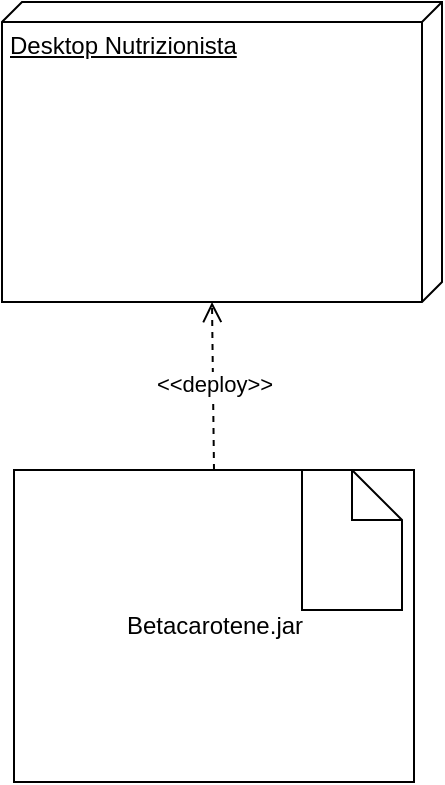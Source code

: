 <mxfile version="18.1.3" type="device"><diagram id="vXxRVAhvSfUjPIV4Q5_E" name="Page-1"><mxGraphModel dx="1044" dy="574" grid="1" gridSize="10" guides="1" tooltips="1" connect="1" arrows="1" fold="1" page="1" pageScale="1" pageWidth="1169" pageHeight="827" math="0" shadow="0"><root><mxCell id="0"/><mxCell id="1" parent="0"/><mxCell id="72htPqfUMrwe7mB62MU3-1" value="Desktop Nutrizionista" style="verticalAlign=top;align=left;spacingTop=8;spacingLeft=2;spacingRight=12;shape=cube;size=10;direction=south;fontStyle=4;html=1;" vertex="1" parent="1"><mxGeometry x="240" y="130" width="220" height="150" as="geometry"/></mxCell><mxCell id="72htPqfUMrwe7mB62MU3-2" value="Betacarotene.jar&lt;br&gt;" style="html=1;" vertex="1" parent="1"><mxGeometry x="246" y="364" width="200" height="156" as="geometry"/></mxCell><mxCell id="72htPqfUMrwe7mB62MU3-3" value="&amp;lt;&amp;lt;deploy&amp;gt;&amp;gt;" style="html=1;verticalAlign=bottom;endArrow=open;dashed=1;endSize=8;rounded=0;entryX=0;entryY=0;entryDx=150;entryDy=115;entryPerimeter=0;exitX=0.5;exitY=0;exitDx=0;exitDy=0;" edge="1" parent="1" source="72htPqfUMrwe7mB62MU3-2" target="72htPqfUMrwe7mB62MU3-1"><mxGeometry x="-0.191" relative="1" as="geometry"><mxPoint x="350" y="360" as="sourcePoint"/><mxPoint x="390" y="310" as="targetPoint"/><mxPoint as="offset"/></mxGeometry></mxCell><mxCell id="72htPqfUMrwe7mB62MU3-7" value="" style="shape=note2;boundedLbl=1;whiteSpace=wrap;html=1;size=25;verticalAlign=top;align=center;" vertex="1" parent="1"><mxGeometry x="390" y="364" width="50" height="70" as="geometry"/></mxCell></root></mxGraphModel></diagram></mxfile>